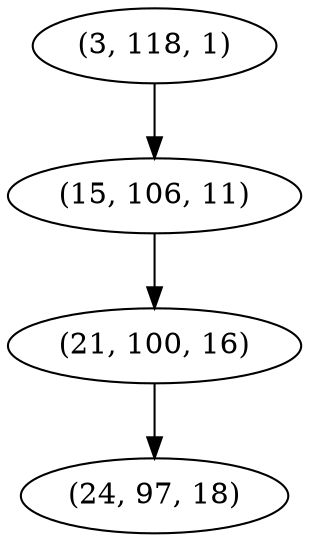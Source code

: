 digraph tree {
    "(3, 118, 1)";
    "(15, 106, 11)";
    "(21, 100, 16)";
    "(24, 97, 18)";
    "(3, 118, 1)" -> "(15, 106, 11)";
    "(15, 106, 11)" -> "(21, 100, 16)";
    "(21, 100, 16)" -> "(24, 97, 18)";
}
